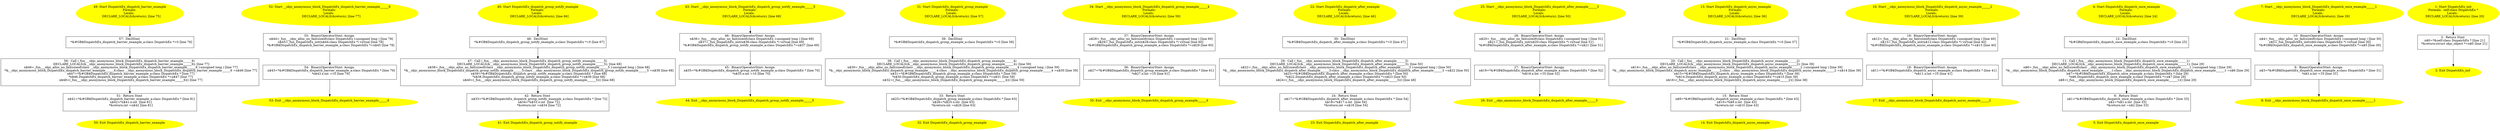 /* @generated */
digraph iCFG {
57 [label="57:  DeclStmt \n   *&#GB$DispatchEx_dispatch_barrier_example_a:class DispatchEx *=0 [line 76]\n " shape="box"]
	

	 57 -> 56 ;
56 [label="56:  Call (_fun___objc_anonymous_block_DispatchEx_dispatch_barrier_example______6) \n   DECLARE_LOCALS(&__objc_anonymous_block_DispatchEx_dispatch_barrier_example______6); [line 77]\n  n$46=_fun___objc_alloc_no_fail(sizeof(class __objc_anonymous_block_DispatchEx_dispatch_barrier_example______6 ):unsigned long ) [line 77]\n  *&__objc_anonymous_block_DispatchEx_dispatch_barrier_example______6:class __objc_anonymous_block_DispatchEx_dispatch_barrier_example______6 =n$46 [line 77]\n  n$47=*&#GB$DispatchEx_dispatch_barrier_example_a:class DispatchEx * [line 77]\n  *n$46.DispatchEx_dispatch_barrier_example_a:class DispatchEx *=n$47 [line 77]\n  n$48=(_fun___objc_anonymous_block_DispatchEx_dispatch_barrier_example______6)() [line 77]\n " shape="box"]
	

	 56 -> 51 ;
55 [label="55:  BinaryOperatorStmt: Assign \n   n$44=_fun___objc_alloc_no_fail(sizeof(class DispatchEx ):unsigned long ) [line 78]\n  n$45=_fun_DispatchEx_init(n$44:class DispatchEx *) virtual [line 78]\n  *&#GB$DispatchEx_dispatch_barrier_example_a:class DispatchEx *=n$45 [line 78]\n " shape="box"]
	

	 55 -> 54 ;
54 [label="54:  BinaryOperatorStmt: Assign \n   n$43=*&#GB$DispatchEx_dispatch_barrier_example_a:class DispatchEx * [line 79]\n  *n$43.x:int =10 [line 79]\n " shape="box"]
	

	 54 -> 53 ;
53 [label="53: Exit __objc_anonymous_block_DispatchEx_dispatch_barrier_example______6 \n  " color=yellow style=filled]
	

52 [label="52: Start __objc_anonymous_block_DispatchEx_dispatch_barrier_example______6\nFormals: \nLocals:  \n   DECLARE_LOCALS(&return); [line 77]\n " color=yellow style=filled]
	

	 52 -> 55 ;
51 [label="51:  Return Stmt \n   n$41=*&#GB$DispatchEx_dispatch_barrier_example_a:class DispatchEx * [line 81]\n  n$42=*n$41.x:int  [line 81]\n  *&return:int =n$42 [line 81]\n " shape="box"]
	

	 51 -> 50 ;
50 [label="50: Exit DispatchEx_dispatch_barrier_example \n  " color=yellow style=filled]
	

49 [label="49: Start DispatchEx_dispatch_barrier_example\nFormals: \nLocals:  \n   DECLARE_LOCALS(&return); [line 75]\n " color=yellow style=filled]
	

	 49 -> 57 ;
48 [label="48:  DeclStmt \n   *&#GB$DispatchEx_dispatch_group_notify_example_a:class DispatchEx *=0 [line 67]\n " shape="box"]
	

	 48 -> 47 ;
47 [label="47:  Call (_fun___objc_anonymous_block_DispatchEx_dispatch_group_notify_example______5) \n   DECLARE_LOCALS(&__objc_anonymous_block_DispatchEx_dispatch_group_notify_example______5); [line 68]\n  n$38=_fun___objc_alloc_no_fail(sizeof(class __objc_anonymous_block_DispatchEx_dispatch_group_notify_example______5 ):unsigned long ) [line 68]\n  *&__objc_anonymous_block_DispatchEx_dispatch_group_notify_example______5:class __objc_anonymous_block_DispatchEx_dispatch_group_notify_example______5 =n$38 [line 68]\n  n$39=*&#GB$DispatchEx_dispatch_group_notify_example_a:class DispatchEx * [line 68]\n  *n$38.DispatchEx_dispatch_group_notify_example_a:class DispatchEx *=n$39 [line 68]\n  n$40=(_fun___objc_anonymous_block_DispatchEx_dispatch_group_notify_example______5)() [line 68]\n " shape="box"]
	

	 47 -> 42 ;
46 [label="46:  BinaryOperatorStmt: Assign \n   n$36=_fun___objc_alloc_no_fail(sizeof(class DispatchEx ):unsigned long ) [line 69]\n  n$37=_fun_DispatchEx_init(n$36:class DispatchEx *) virtual [line 69]\n  *&#GB$DispatchEx_dispatch_group_notify_example_a:class DispatchEx *=n$37 [line 69]\n " shape="box"]
	

	 46 -> 45 ;
45 [label="45:  BinaryOperatorStmt: Assign \n   n$35=*&#GB$DispatchEx_dispatch_group_notify_example_a:class DispatchEx * [line 70]\n  *n$35.x:int =10 [line 70]\n " shape="box"]
	

	 45 -> 44 ;
44 [label="44: Exit __objc_anonymous_block_DispatchEx_dispatch_group_notify_example______5 \n  " color=yellow style=filled]
	

43 [label="43: Start __objc_anonymous_block_DispatchEx_dispatch_group_notify_example______5\nFormals: \nLocals:  \n   DECLARE_LOCALS(&return); [line 68]\n " color=yellow style=filled]
	

	 43 -> 46 ;
42 [label="42:  Return Stmt \n   n$33=*&#GB$DispatchEx_dispatch_group_notify_example_a:class DispatchEx * [line 72]\n  n$34=*n$33.x:int  [line 72]\n  *&return:int =n$34 [line 72]\n " shape="box"]
	

	 42 -> 41 ;
41 [label="41: Exit DispatchEx_dispatch_group_notify_example \n  " color=yellow style=filled]
	

40 [label="40: Start DispatchEx_dispatch_group_notify_example\nFormals: \nLocals:  \n   DECLARE_LOCALS(&return); [line 66]\n " color=yellow style=filled]
	

	 40 -> 48 ;
39 [label="39:  DeclStmt \n   *&#GB$DispatchEx_dispatch_group_example_a:class DispatchEx *=0 [line 58]\n " shape="box"]
	

	 39 -> 38 ;
38 [label="38:  Call (_fun___objc_anonymous_block_DispatchEx_dispatch_group_example______4) \n   DECLARE_LOCALS(&__objc_anonymous_block_DispatchEx_dispatch_group_example______4); [line 59]\n  n$30=_fun___objc_alloc_no_fail(sizeof(class __objc_anonymous_block_DispatchEx_dispatch_group_example______4 ):unsigned long ) [line 59]\n  *&__objc_anonymous_block_DispatchEx_dispatch_group_example______4:class __objc_anonymous_block_DispatchEx_dispatch_group_example______4 =n$30 [line 59]\n  n$31=*&#GB$DispatchEx_dispatch_group_example_a:class DispatchEx * [line 59]\n  *n$30.DispatchEx_dispatch_group_example_a:class DispatchEx *=n$31 [line 59]\n  n$32=(_fun___objc_anonymous_block_DispatchEx_dispatch_group_example______4)() [line 59]\n " shape="box"]
	

	 38 -> 33 ;
37 [label="37:  BinaryOperatorStmt: Assign \n   n$28=_fun___objc_alloc_no_fail(sizeof(class DispatchEx ):unsigned long ) [line 60]\n  n$29=_fun_DispatchEx_init(n$28:class DispatchEx *) virtual [line 60]\n  *&#GB$DispatchEx_dispatch_group_example_a:class DispatchEx *=n$29 [line 60]\n " shape="box"]
	

	 37 -> 36 ;
36 [label="36:  BinaryOperatorStmt: Assign \n   n$27=*&#GB$DispatchEx_dispatch_group_example_a:class DispatchEx * [line 61]\n  *n$27.x:int =10 [line 61]\n " shape="box"]
	

	 36 -> 35 ;
35 [label="35: Exit __objc_anonymous_block_DispatchEx_dispatch_group_example______4 \n  " color=yellow style=filled]
	

34 [label="34: Start __objc_anonymous_block_DispatchEx_dispatch_group_example______4\nFormals: \nLocals:  \n   DECLARE_LOCALS(&return); [line 59]\n " color=yellow style=filled]
	

	 34 -> 37 ;
33 [label="33:  Return Stmt \n   n$25=*&#GB$DispatchEx_dispatch_group_example_a:class DispatchEx * [line 63]\n  n$26=*n$25.x:int  [line 63]\n  *&return:int =n$26 [line 63]\n " shape="box"]
	

	 33 -> 32 ;
32 [label="32: Exit DispatchEx_dispatch_group_example \n  " color=yellow style=filled]
	

31 [label="31: Start DispatchEx_dispatch_group_example\nFormals: \nLocals:  \n   DECLARE_LOCALS(&return); [line 57]\n " color=yellow style=filled]
	

	 31 -> 39 ;
30 [label="30:  DeclStmt \n   *&#GB$DispatchEx_dispatch_after_example_a:class DispatchEx *=0 [line 47]\n " shape="box"]
	

	 30 -> 29 ;
29 [label="29:  Call (_fun___objc_anonymous_block_DispatchEx_dispatch_after_example______3) \n   DECLARE_LOCALS(&__objc_anonymous_block_DispatchEx_dispatch_after_example______3); [line 50]\n  n$22=_fun___objc_alloc_no_fail(sizeof(class __objc_anonymous_block_DispatchEx_dispatch_after_example______3 ):unsigned long ) [line 50]\n  *&__objc_anonymous_block_DispatchEx_dispatch_after_example______3:class __objc_anonymous_block_DispatchEx_dispatch_after_example______3 =n$22 [line 50]\n  n$23=*&#GB$DispatchEx_dispatch_after_example_a:class DispatchEx * [line 50]\n  *n$22.DispatchEx_dispatch_after_example_a:class DispatchEx *=n$23 [line 50]\n  n$24=(_fun___objc_anonymous_block_DispatchEx_dispatch_after_example______3)() [line 48]\n " shape="box"]
	

	 29 -> 24 ;
28 [label="28:  BinaryOperatorStmt: Assign \n   n$20=_fun___objc_alloc_no_fail(sizeof(class DispatchEx ):unsigned long ) [line 51]\n  n$21=_fun_DispatchEx_init(n$20:class DispatchEx *) virtual [line 51]\n  *&#GB$DispatchEx_dispatch_after_example_a:class DispatchEx *=n$21 [line 51]\n " shape="box"]
	

	 28 -> 27 ;
27 [label="27:  BinaryOperatorStmt: Assign \n   n$19=*&#GB$DispatchEx_dispatch_after_example_a:class DispatchEx * [line 52]\n  *n$19.x:int =10 [line 52]\n " shape="box"]
	

	 27 -> 26 ;
26 [label="26: Exit __objc_anonymous_block_DispatchEx_dispatch_after_example______3 \n  " color=yellow style=filled]
	

25 [label="25: Start __objc_anonymous_block_DispatchEx_dispatch_after_example______3\nFormals: \nLocals:  \n   DECLARE_LOCALS(&return); [line 50]\n " color=yellow style=filled]
	

	 25 -> 28 ;
24 [label="24:  Return Stmt \n   n$17=*&#GB$DispatchEx_dispatch_after_example_a:class DispatchEx * [line 54]\n  n$18=*n$17.x:int  [line 54]\n  *&return:int =n$18 [line 54]\n " shape="box"]
	

	 24 -> 23 ;
23 [label="23: Exit DispatchEx_dispatch_after_example \n  " color=yellow style=filled]
	

22 [label="22: Start DispatchEx_dispatch_after_example\nFormals: \nLocals:  \n   DECLARE_LOCALS(&return); [line 46]\n " color=yellow style=filled]
	

	 22 -> 30 ;
21 [label="21:  DeclStmt \n   *&#GB$DispatchEx_dispatch_async_example_a:class DispatchEx *=0 [line 37]\n " shape="box"]
	

	 21 -> 20 ;
20 [label="20:  Call (_fun___objc_anonymous_block_DispatchEx_dispatch_async_example______2) \n   DECLARE_LOCALS(&__objc_anonymous_block_DispatchEx_dispatch_async_example______2); [line 39]\n  n$14=_fun___objc_alloc_no_fail(sizeof(class __objc_anonymous_block_DispatchEx_dispatch_async_example______2 ):unsigned long ) [line 39]\n  *&__objc_anonymous_block_DispatchEx_dispatch_async_example______2:class __objc_anonymous_block_DispatchEx_dispatch_async_example______2 =n$14 [line 39]\n  n$15=*&#GB$DispatchEx_dispatch_async_example_a:class DispatchEx * [line 39]\n  *n$14.DispatchEx_dispatch_async_example_a:class DispatchEx *=n$15 [line 39]\n  n$16=(_fun___objc_anonymous_block_DispatchEx_dispatch_async_example______2)() [line 38]\n " shape="box"]
	

	 20 -> 15 ;
19 [label="19:  BinaryOperatorStmt: Assign \n   n$12=_fun___objc_alloc_no_fail(sizeof(class DispatchEx ):unsigned long ) [line 40]\n  n$13=_fun_DispatchEx_init(n$12:class DispatchEx *) virtual [line 40]\n  *&#GB$DispatchEx_dispatch_async_example_a:class DispatchEx *=n$13 [line 40]\n " shape="box"]
	

	 19 -> 18 ;
18 [label="18:  BinaryOperatorStmt: Assign \n   n$11=*&#GB$DispatchEx_dispatch_async_example_a:class DispatchEx * [line 41]\n  *n$11.x:int =10 [line 41]\n " shape="box"]
	

	 18 -> 17 ;
17 [label="17: Exit __objc_anonymous_block_DispatchEx_dispatch_async_example______2 \n  " color=yellow style=filled]
	

16 [label="16: Start __objc_anonymous_block_DispatchEx_dispatch_async_example______2\nFormals: \nLocals:  \n   DECLARE_LOCALS(&return); [line 39]\n " color=yellow style=filled]
	

	 16 -> 19 ;
15 [label="15:  Return Stmt \n   n$9=*&#GB$DispatchEx_dispatch_async_example_a:class DispatchEx * [line 43]\n  n$10=*n$9.x:int  [line 43]\n  *&return:int =n$10 [line 43]\n " shape="box"]
	

	 15 -> 14 ;
14 [label="14: Exit DispatchEx_dispatch_async_example \n  " color=yellow style=filled]
	

13 [label="13: Start DispatchEx_dispatch_async_example\nFormals: \nLocals:  \n   DECLARE_LOCALS(&return); [line 36]\n " color=yellow style=filled]
	

	 13 -> 21 ;
12 [label="12:  DeclStmt \n   *&#GB$DispatchEx_dispatch_once_example_a:class DispatchEx *=0 [line 25]\n " shape="box"]
	

	 12 -> 11 ;
11 [label="11:  Call (_fun___objc_anonymous_block_DispatchEx_dispatch_once_example______1) \n   DECLARE_LOCALS(&__objc_anonymous_block_DispatchEx_dispatch_once_example______1); [line 29]\n  n$6=_fun___objc_alloc_no_fail(sizeof(class __objc_anonymous_block_DispatchEx_dispatch_once_example______1 ):unsigned long ) [line 29]\n  *&__objc_anonymous_block_DispatchEx_dispatch_once_example______1:class __objc_anonymous_block_DispatchEx_dispatch_once_example______1 =n$6 [line 29]\n  n$7=*&#GB$DispatchEx_dispatch_once_example_a:class DispatchEx * [line 29]\n  *n$6.DispatchEx_dispatch_once_example_a:class DispatchEx *=n$7 [line 29]\n  n$8=(_fun___objc_anonymous_block_DispatchEx_dispatch_once_example______1)() [line 29]\n " shape="box"]
	

	 11 -> 6 ;
10 [label="10:  BinaryOperatorStmt: Assign \n   n$4=_fun___objc_alloc_no_fail(sizeof(class DispatchEx ):unsigned long ) [line 30]\n  n$5=_fun_DispatchEx_init(n$4:class DispatchEx *) virtual [line 30]\n  *&#GB$DispatchEx_dispatch_once_example_a:class DispatchEx *=n$5 [line 30]\n " shape="box"]
	

	 10 -> 9 ;
9 [label="9:  BinaryOperatorStmt: Assign \n   n$3=*&#GB$DispatchEx_dispatch_once_example_a:class DispatchEx * [line 31]\n  *n$3.x:int =10 [line 31]\n " shape="box"]
	

	 9 -> 8 ;
8 [label="8: Exit __objc_anonymous_block_DispatchEx_dispatch_once_example______1 \n  " color=yellow style=filled]
	

7 [label="7: Start __objc_anonymous_block_DispatchEx_dispatch_once_example______1\nFormals: \nLocals:  \n   DECLARE_LOCALS(&return); [line 29]\n " color=yellow style=filled]
	

	 7 -> 10 ;
6 [label="6:  Return Stmt \n   n$1=*&#GB$DispatchEx_dispatch_once_example_a:class DispatchEx * [line 33]\n  n$2=*n$1.x:int  [line 33]\n  *&return:int =n$2 [line 33]\n " shape="box"]
	

	 6 -> 5 ;
5 [label="5: Exit DispatchEx_dispatch_once_example \n  " color=yellow style=filled]
	

4 [label="4: Start DispatchEx_dispatch_once_example\nFormals: \nLocals:  \n   DECLARE_LOCALS(&return); [line 24]\n " color=yellow style=filled]
	

	 4 -> 12 ;
3 [label="3:  Return Stmt \n   n$0=*&self:class DispatchEx * [line 21]\n  *&return:struct objc_object *=n$0 [line 21]\n " shape="box"]
	

	 3 -> 2 ;
2 [label="2: Exit DispatchEx_init \n  " color=yellow style=filled]
	

1 [label="1: Start DispatchEx_init\nFormals:  self:class DispatchEx *\nLocals:  \n   DECLARE_LOCALS(&return); [line 20]\n " color=yellow style=filled]
	

	 1 -> 3 ;
}
